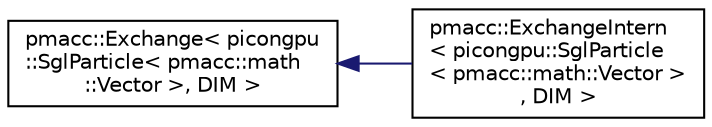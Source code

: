 digraph "Graphical Class Hierarchy"
{
 // LATEX_PDF_SIZE
  edge [fontname="Helvetica",fontsize="10",labelfontname="Helvetica",labelfontsize="10"];
  node [fontname="Helvetica",fontsize="10",shape=record];
  rankdir="LR";
  Node0 [label="pmacc::Exchange\< picongpu\l::SglParticle\< pmacc::math\l::Vector \>, DIM \>",height=0.2,width=0.4,color="black", fillcolor="white", style="filled",URL="$classpmacc_1_1_exchange.html",tooltip=" "];
  Node0 -> Node1 [dir="back",color="midnightblue",fontsize="10",style="solid",fontname="Helvetica"];
  Node1 [label="pmacc::ExchangeIntern\l\< picongpu::SglParticle\l\< pmacc::math::Vector \>\l, DIM \>",height=0.2,width=0.4,color="black", fillcolor="white", style="filled",URL="$classpmacc_1_1_exchange_intern.html",tooltip=" "];
}
